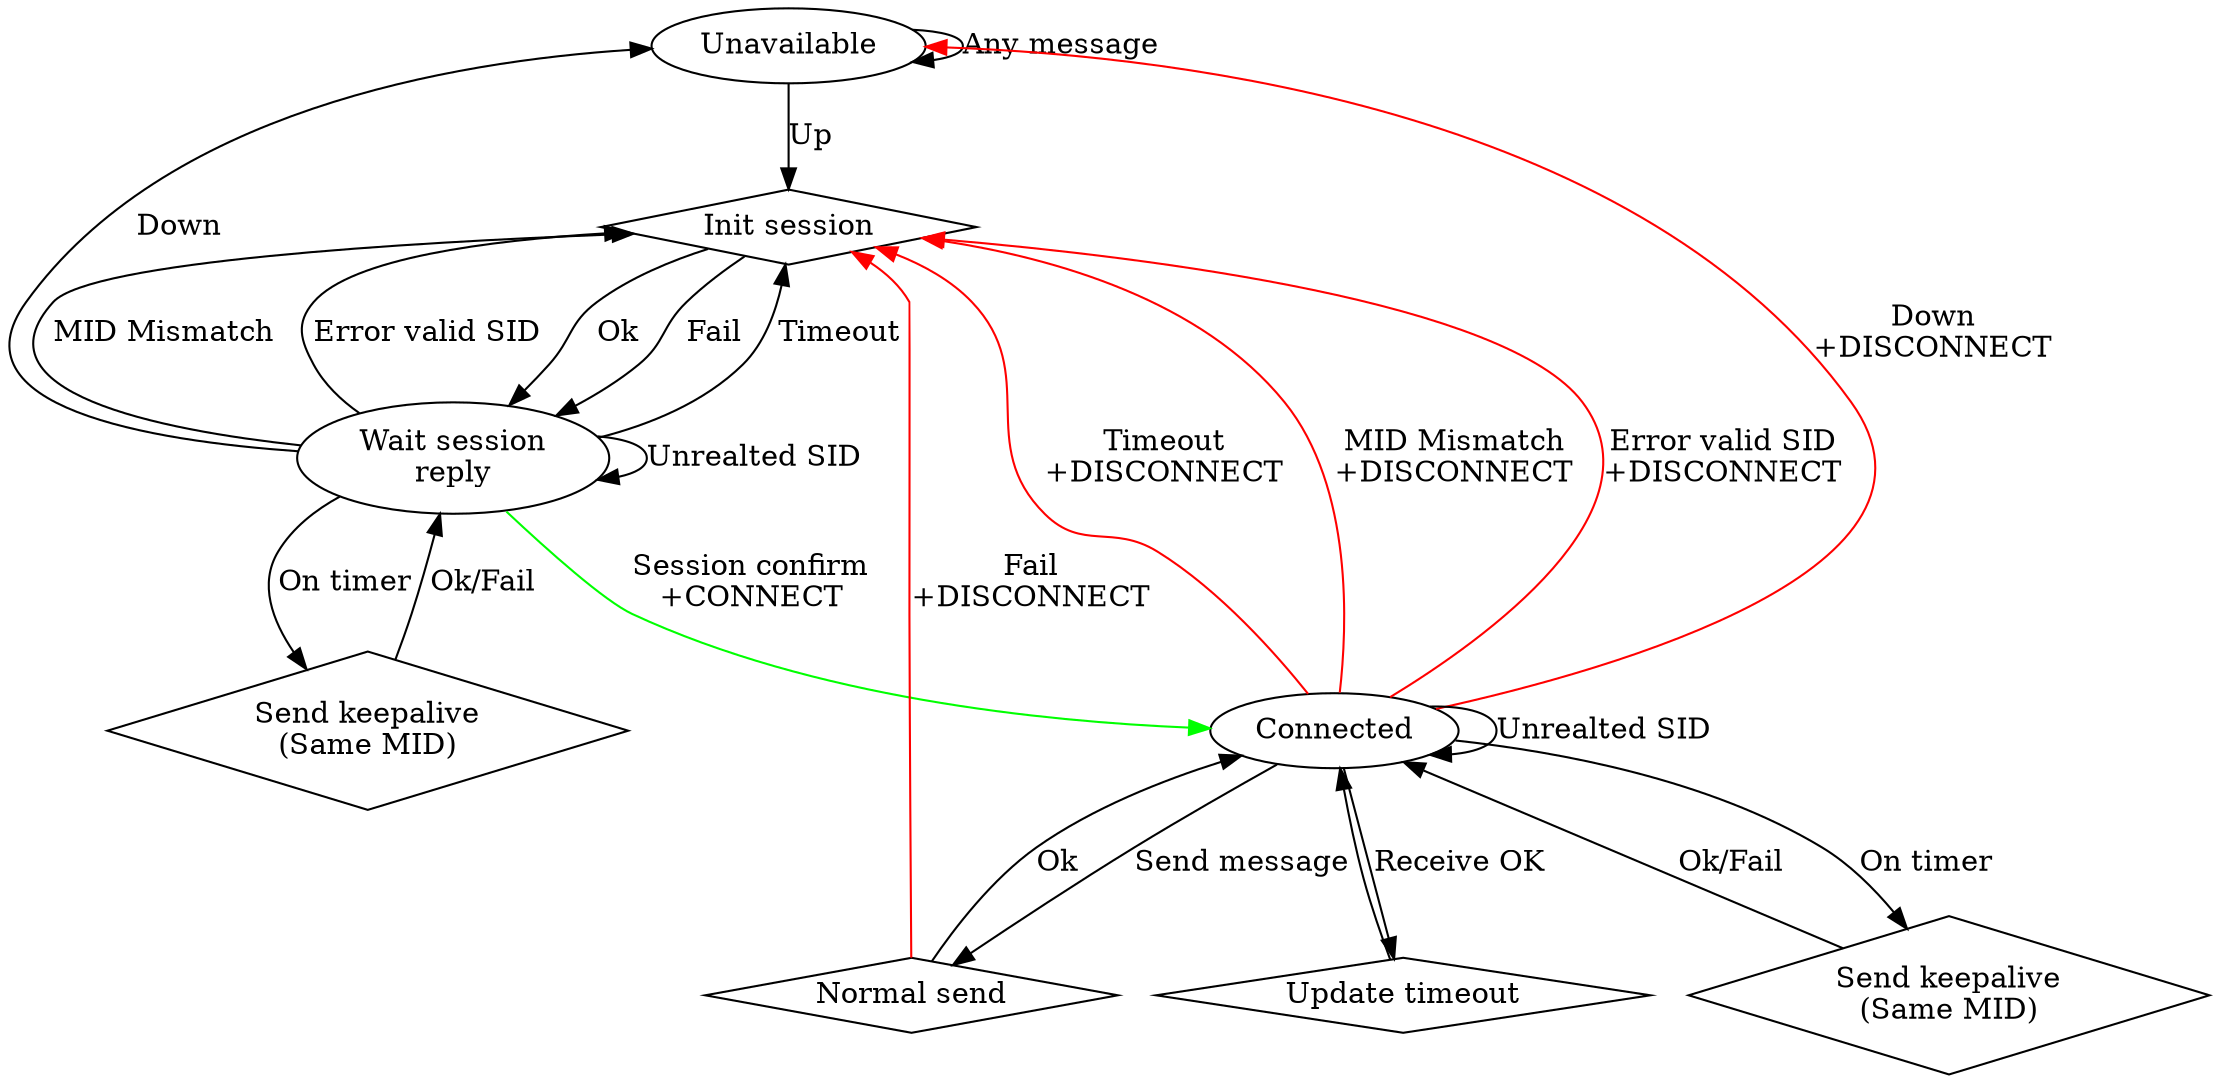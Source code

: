 //  -------------------------------------------------------------------------
//  Copyright (C) 2021 BMW AG
//  -------------------------------------------------------------------------
//  This Source Code Form is subject to the terms of the Mozilla Public
//  License, v. 2.0. If a copy of the MPL was not distributed with this
//  file, You can obtain one at https://mozilla.org/MPL/2.0/.
//  -------------------------------------------------------------------------

digraph Initiator {
    {
        unavailable [label="Unavailable"]
        send_session [label="Init session" shape=diamond]
        session_wait [label="Wait session\nreply"]
        connected [label="Connected"]
        normal_send [label="Normal send" shape=diamond]
        update_timeout [label="Update timeout" shape=diamond]
        send_keepalive_wait_session [label="Send keepalive\n(Same MID)" shape=diamond]
        send_keepalive_connected [label="Send keepalive\n(Same MID)" shape=diamond]
    }

    unavailable -> send_session [label="Up"]
    unavailable -> unavailable [label="Any message"]

    send_session -> session_wait [label="Ok"]
    send_session -> session_wait [label="Fail"]

    session_wait -> unavailable [label="Down"]
    session_wait -> session_wait [label="Unrealted SID"]
    session_wait -> send_session [label="Timeout"]
    session_wait -> send_session [label="MID Mismatch"]
    session_wait -> send_session [label="Error valid SID"]
    session_wait -> connected [label="Session confirm\n+CONNECT" color=green]
    session_wait -> send_keepalive_wait_session [label="On timer"]

    send_keepalive_wait_session -> session_wait [label="Ok/Fail"]

    connected -> unavailable [label="Down\n+DISCONNECT" color=red]
    connected -> update_timeout [label="Receive OK"]
    connected -> connected [label="Unrealted SID"]  // really?
    connected -> send_session [label="Timeout\n+DISCONNECT" color=red]
    connected -> send_session [label="MID Mismatch\n+DISCONNECT" color=red]
    connected -> send_session [label="Error valid SID\n+DISCONNECT" color=red]
    connected -> normal_send [label="Send message"]
    connected -> send_keepalive_connected [label="On timer"]

    normal_send -> connected [label="Ok"]
    normal_send -> send_session [label="Fail\n+DISCONNECT" color=red]

    update_timeout -> connected

    send_keepalive_connected -> connected [label="Ok/Fail"]
}
